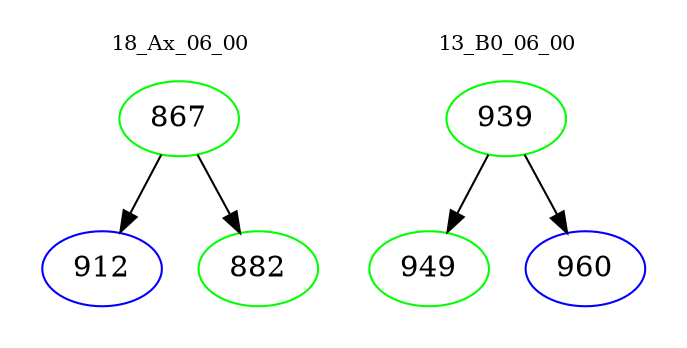 digraph{
subgraph cluster_0 {
color = white
label = "18_Ax_06_00";
fontsize=10;
T0_867 [label="867", color="green"]
T0_867 -> T0_912 [color="black"]
T0_912 [label="912", color="blue"]
T0_867 -> T0_882 [color="black"]
T0_882 [label="882", color="green"]
}
subgraph cluster_1 {
color = white
label = "13_B0_06_00";
fontsize=10;
T1_939 [label="939", color="green"]
T1_939 -> T1_949 [color="black"]
T1_949 [label="949", color="green"]
T1_939 -> T1_960 [color="black"]
T1_960 [label="960", color="blue"]
}
}

